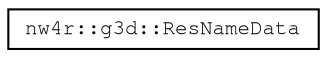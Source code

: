 digraph "Graphical Class Hierarchy"
{
 // LATEX_PDF_SIZE
  edge [fontname="FreeMono",fontsize="10",labelfontname="FreeMono",labelfontsize="10"];
  node [fontname="FreeMono",fontsize="10",shape=record];
  rankdir="LR";
  Node0 [label="nw4r::g3d::ResNameData",height=0.2,width=0.4,color="black", fillcolor="white", style="filled",URL="$structnw4r_1_1g3d_1_1_res_name_data.html",tooltip=" "];
}

